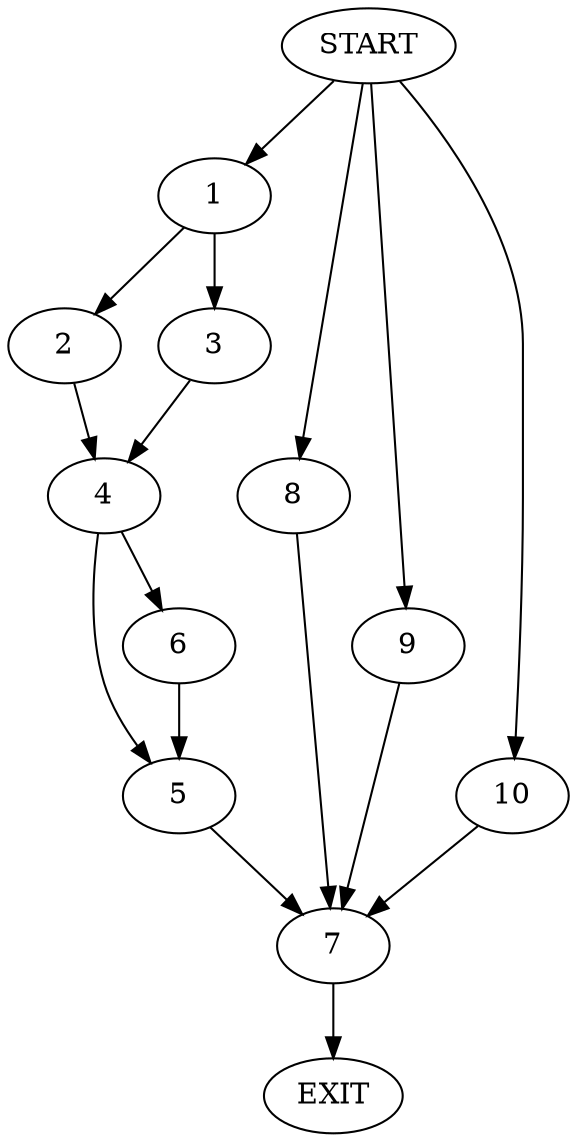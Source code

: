 digraph {
0 [label="START"]
11 [label="EXIT"]
0 -> 1
1 -> 2
1 -> 3
3 -> 4
2 -> 4
4 -> 5
4 -> 6
6 -> 5
5 -> 7
7 -> 11
0 -> 8
8 -> 7
0 -> 9
9 -> 7
0 -> 10
10 -> 7
}
